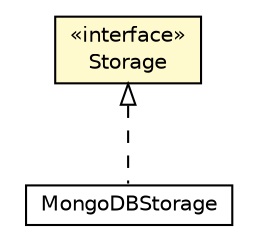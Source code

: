 #!/usr/local/bin/dot
#
# Class diagram 
# Generated by UMLGraph version R5_6-24-gf6e263 (http://www.umlgraph.org/)
#

digraph G {
	edge [fontname="Helvetica",fontsize=10,labelfontname="Helvetica",labelfontsize=10];
	node [fontname="Helvetica",fontsize=10,shape=plaintext];
	nodesep=0.25;
	ranksep=0.5;
	// org.unict.ing.pds.dhtdb.replica.p2p.Storage
	c2487 [label=<<table title="org.unict.ing.pds.dhtdb.replica.p2p.Storage" border="0" cellborder="1" cellspacing="0" cellpadding="2" port="p" bgcolor="lemonChiffon" href="./Storage.html">
		<tr><td><table border="0" cellspacing="0" cellpadding="1">
<tr><td align="center" balign="center"> &#171;interface&#187; </td></tr>
<tr><td align="center" balign="center"> Storage </td></tr>
		</table></td></tr>
		</table>>, URL="./Storage.html", fontname="Helvetica", fontcolor="black", fontsize=10.0];
	// org.unict.ing.pds.dhtdb.replica.storage.MongoDBStorage
	c2489 [label=<<table title="org.unict.ing.pds.dhtdb.replica.storage.MongoDBStorage" border="0" cellborder="1" cellspacing="0" cellpadding="2" port="p" href="../storage/MongoDBStorage.html">
		<tr><td><table border="0" cellspacing="0" cellpadding="1">
<tr><td align="center" balign="center"> MongoDBStorage </td></tr>
		</table></td></tr>
		</table>>, URL="../storage/MongoDBStorage.html", fontname="Helvetica", fontcolor="black", fontsize=10.0];
	//org.unict.ing.pds.dhtdb.replica.storage.MongoDBStorage implements org.unict.ing.pds.dhtdb.replica.p2p.Storage
	c2487:p -> c2489:p [dir=back,arrowtail=empty,style=dashed];
}

